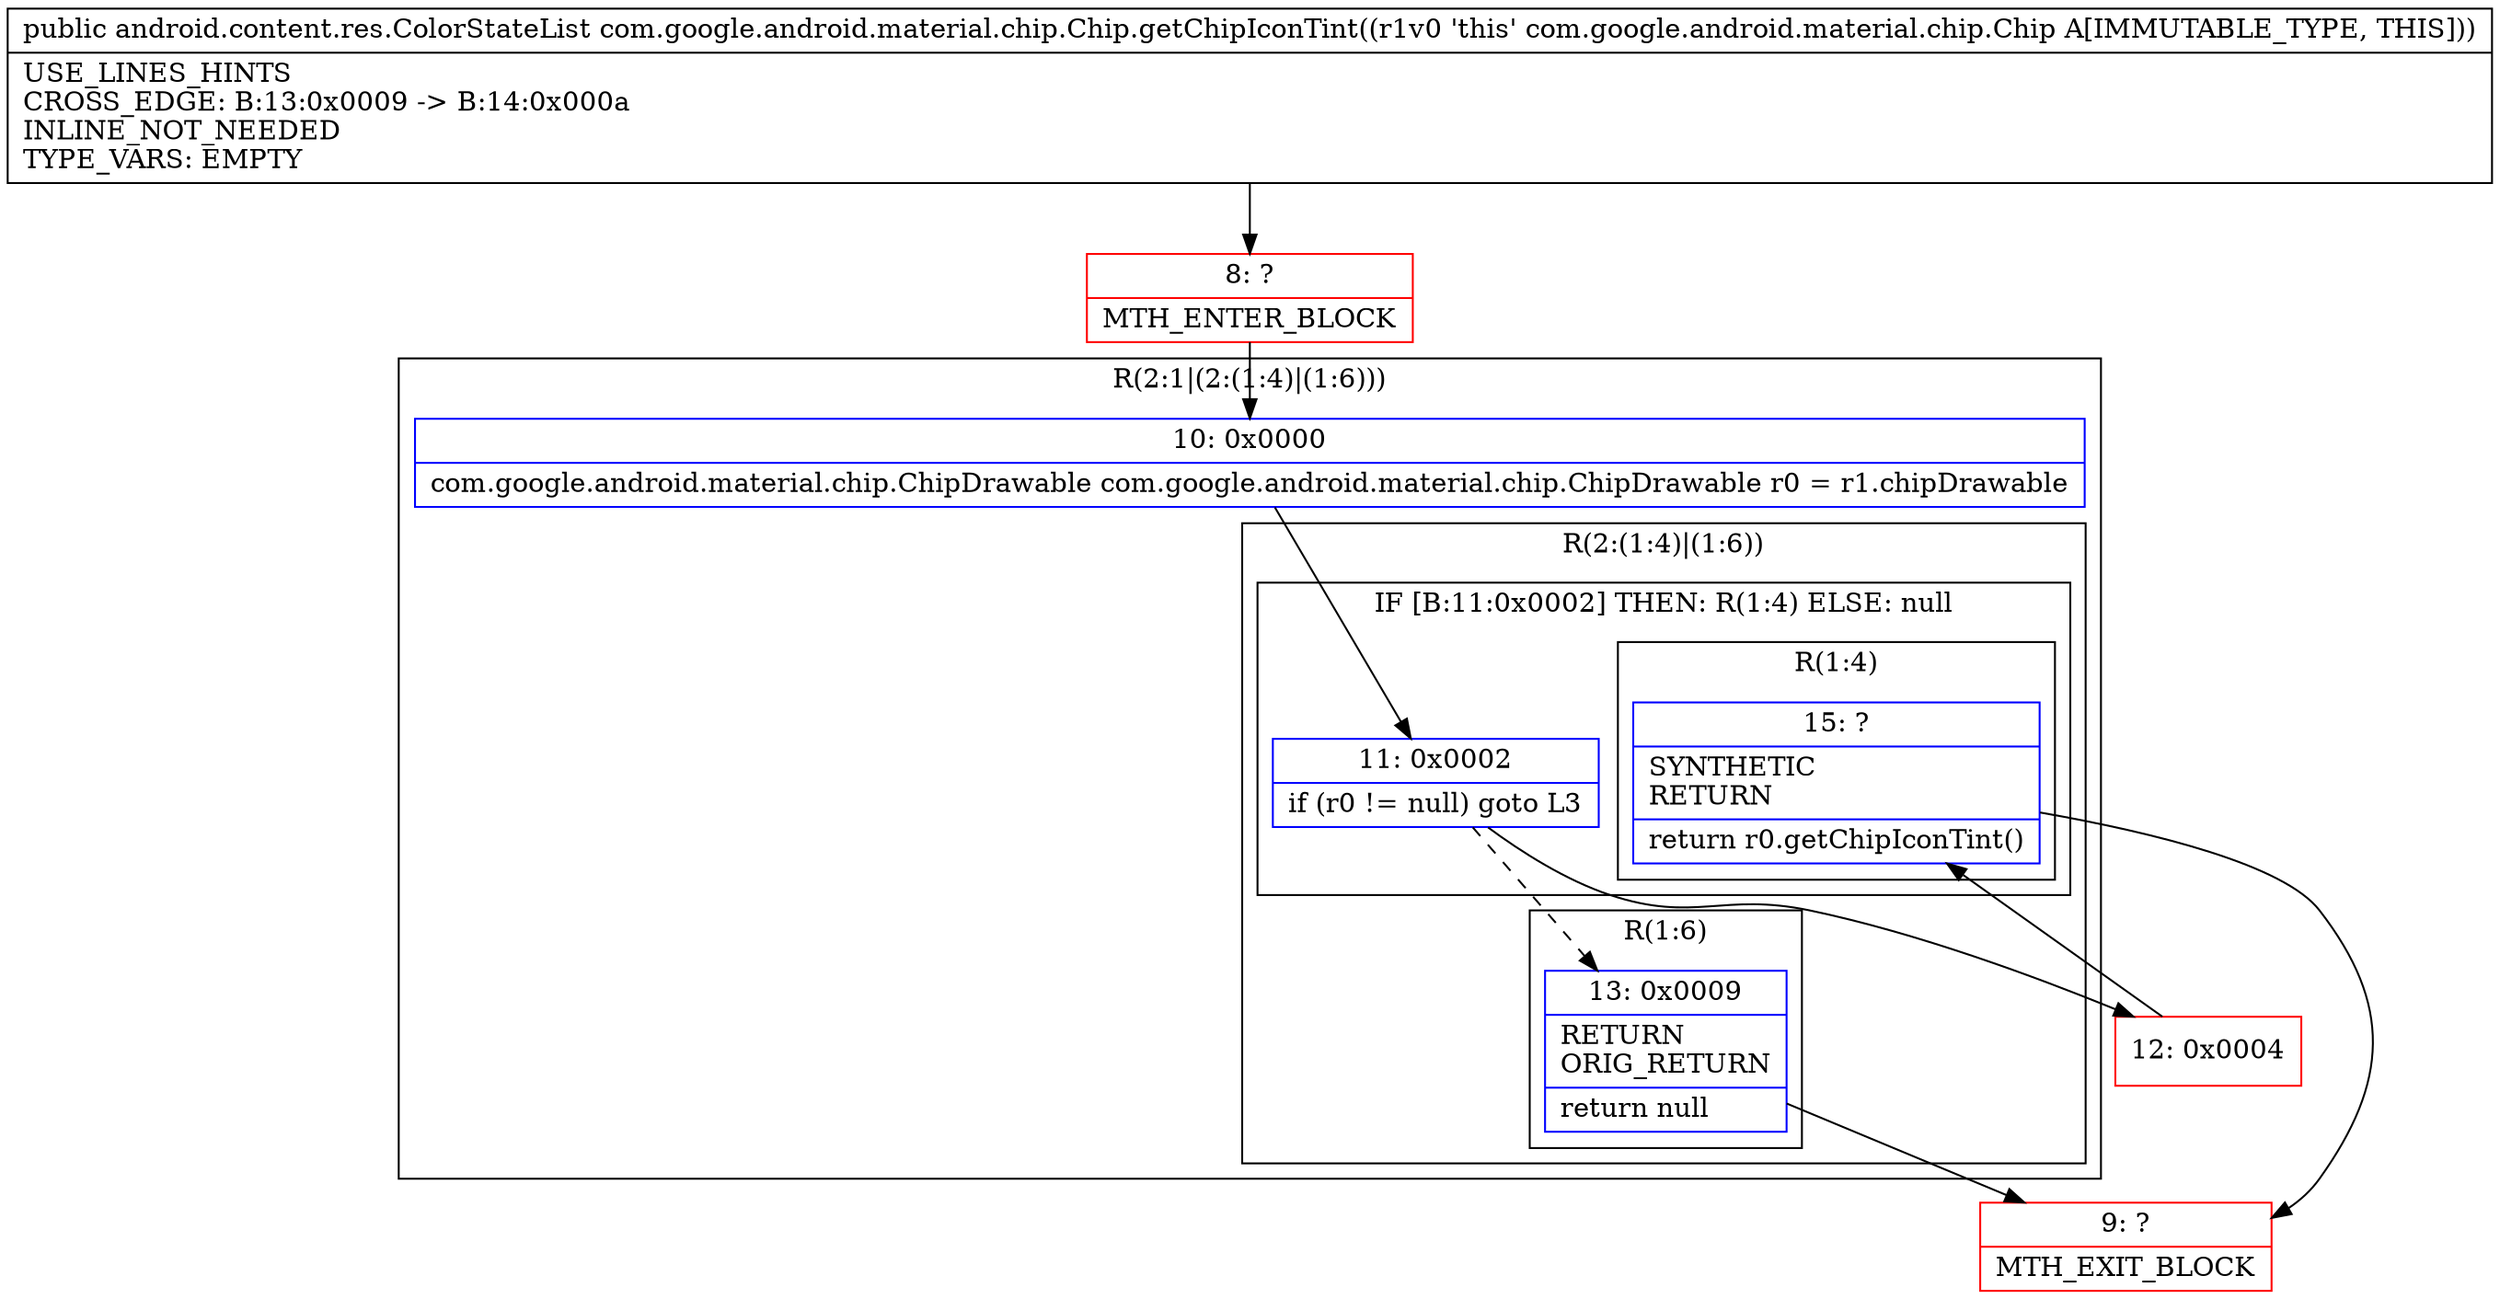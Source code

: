 digraph "CFG forcom.google.android.material.chip.Chip.getChipIconTint()Landroid\/content\/res\/ColorStateList;" {
subgraph cluster_Region_1750192319 {
label = "R(2:1|(2:(1:4)|(1:6)))";
node [shape=record,color=blue];
Node_10 [shape=record,label="{10\:\ 0x0000|com.google.android.material.chip.ChipDrawable com.google.android.material.chip.ChipDrawable r0 = r1.chipDrawable\l}"];
subgraph cluster_Region_1860725212 {
label = "R(2:(1:4)|(1:6))";
node [shape=record,color=blue];
subgraph cluster_IfRegion_1539050061 {
label = "IF [B:11:0x0002] THEN: R(1:4) ELSE: null";
node [shape=record,color=blue];
Node_11 [shape=record,label="{11\:\ 0x0002|if (r0 != null) goto L3\l}"];
subgraph cluster_Region_1318188302 {
label = "R(1:4)";
node [shape=record,color=blue];
Node_15 [shape=record,label="{15\:\ ?|SYNTHETIC\lRETURN\l|return r0.getChipIconTint()\l}"];
}
}
subgraph cluster_Region_1736642543 {
label = "R(1:6)";
node [shape=record,color=blue];
Node_13 [shape=record,label="{13\:\ 0x0009|RETURN\lORIG_RETURN\l|return null\l}"];
}
}
}
Node_8 [shape=record,color=red,label="{8\:\ ?|MTH_ENTER_BLOCK\l}"];
Node_12 [shape=record,color=red,label="{12\:\ 0x0004}"];
Node_9 [shape=record,color=red,label="{9\:\ ?|MTH_EXIT_BLOCK\l}"];
MethodNode[shape=record,label="{public android.content.res.ColorStateList com.google.android.material.chip.Chip.getChipIconTint((r1v0 'this' com.google.android.material.chip.Chip A[IMMUTABLE_TYPE, THIS]))  | USE_LINES_HINTS\lCROSS_EDGE: B:13:0x0009 \-\> B:14:0x000a\lINLINE_NOT_NEEDED\lTYPE_VARS: EMPTY\l}"];
MethodNode -> Node_8;Node_10 -> Node_11;
Node_11 -> Node_12;
Node_11 -> Node_13[style=dashed];
Node_15 -> Node_9;
Node_13 -> Node_9;
Node_8 -> Node_10;
Node_12 -> Node_15;
}

